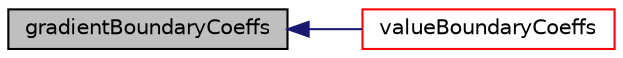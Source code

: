 digraph "gradientBoundaryCoeffs"
{
  bgcolor="transparent";
  edge [fontname="Helvetica",fontsize="10",labelfontname="Helvetica",labelfontsize="10"];
  node [fontname="Helvetica",fontsize="10",shape=record];
  rankdir="LR";
  Node174 [label="gradientBoundaryCoeffs",height=0.2,width=0.4,color="black", fillcolor="grey75", style="filled", fontcolor="black"];
  Node174 -> Node175 [dir="back",color="midnightblue",fontsize="10",style="solid",fontname="Helvetica"];
  Node175 [label="valueBoundaryCoeffs",height=0.2,width=0.4,color="red",URL="$a22817.html#ad3f81225651e8956c6f0e000813b4c90",tooltip="Return the matrix source coefficients corresponding to the. "];
}
